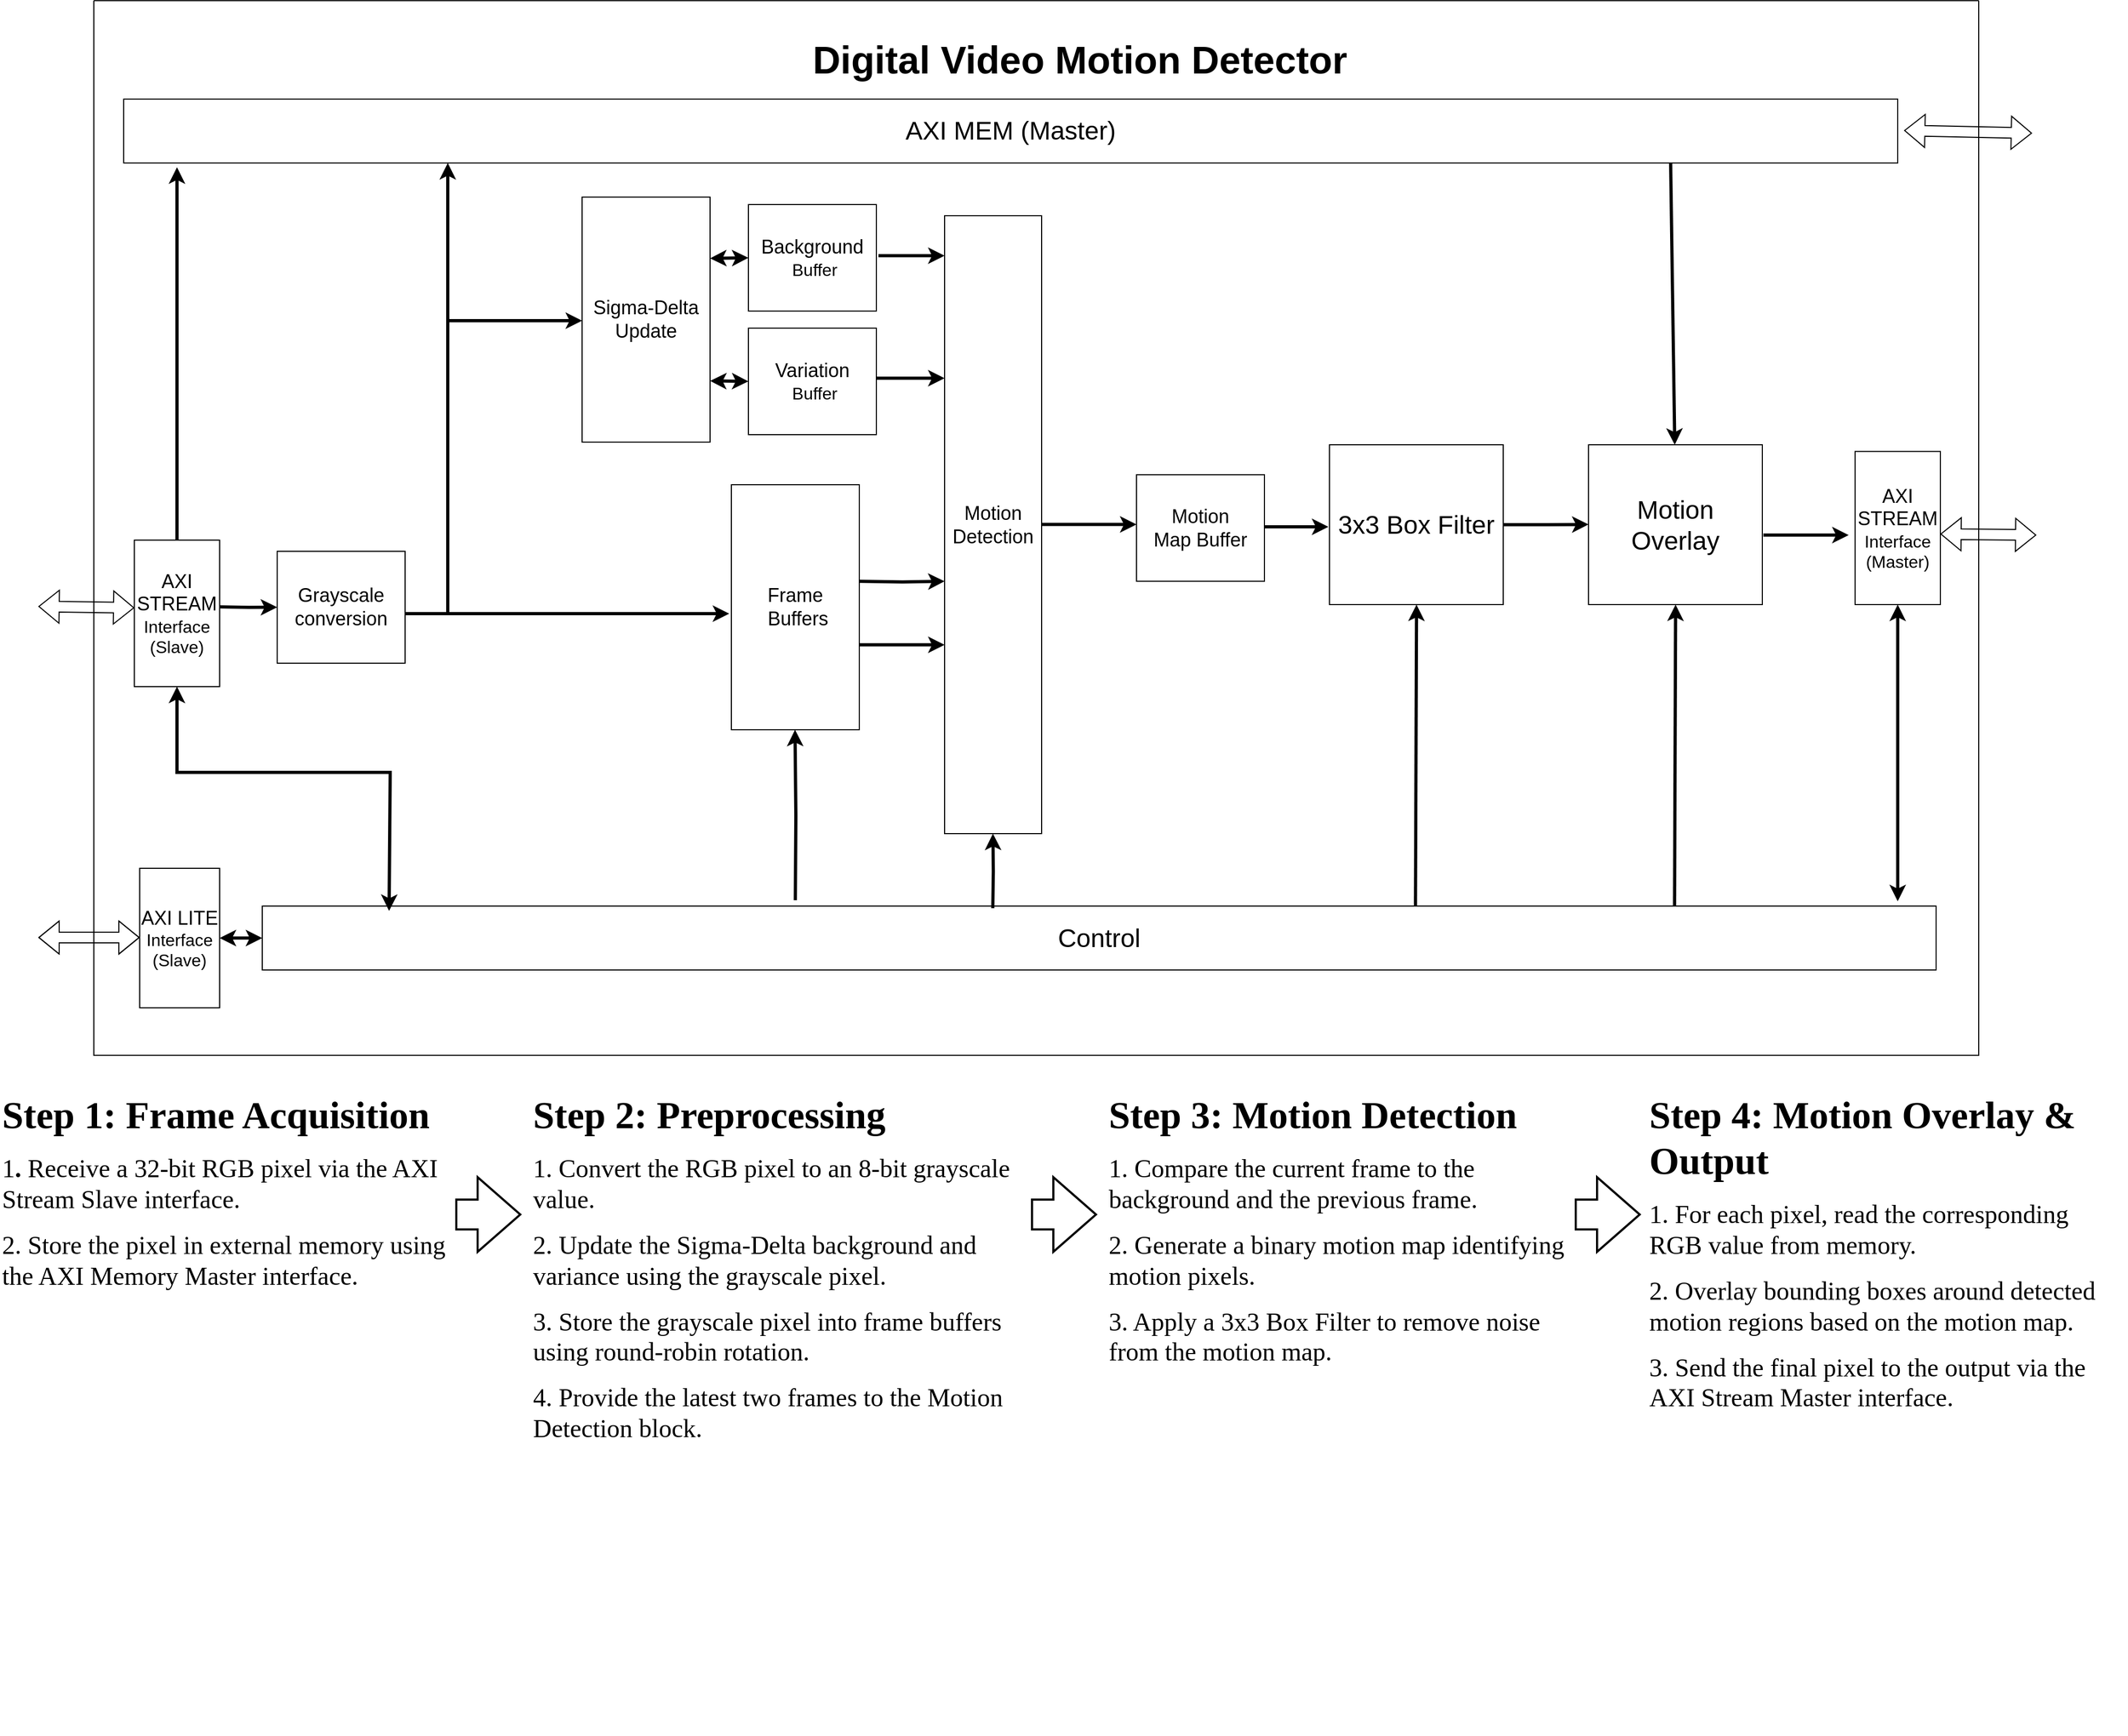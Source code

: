<mxfile version="26.2.14">
  <diagram name="Page-1" id="8psTu5joOEkHxSPbt8DS">
    <mxGraphModel dx="3153" dy="3122" grid="1" gridSize="10" guides="1" tooltips="1" connect="1" arrows="1" fold="1" page="1" pageScale="1" pageWidth="827" pageHeight="1169" math="0" shadow="0">
      <root>
        <mxCell id="0" />
        <mxCell id="1" parent="0" />
        <mxCell id="5wcGb58u3SQSDJ49Bvyi-14" value="" style="edgeStyle=orthogonalEdgeStyle;rounded=0;orthogonalLoop=1;jettySize=auto;html=1;strokeWidth=3;entryX=0;entryY=0.5;entryDx=0;entryDy=0;" parent="1" target="5wcGb58u3SQSDJ49Bvyi-4" edge="1">
          <mxGeometry relative="1" as="geometry">
            <mxPoint x="280" y="124.33" as="targetPoint" />
            <mxPoint x="240" y="124.58" as="sourcePoint" />
          </mxGeometry>
        </mxCell>
        <mxCell id="5wcGb58u3SQSDJ49Bvyi-1" value="&lt;font style=&quot;font-size: 18px;&quot;&gt;AXI STREAM&lt;/font&gt;&lt;div&gt;&lt;font size=&quot;3&quot;&gt;Interface&lt;/font&gt;&lt;/div&gt;&lt;div&gt;&lt;font size=&quot;3&quot;&gt;(Slave)&lt;/font&gt;&lt;/div&gt;" style="rounded=0;whiteSpace=wrap;html=1;" parent="1" vertex="1">
          <mxGeometry x="160" y="62" width="80" height="137.5" as="geometry" />
        </mxCell>
        <mxCell id="5wcGb58u3SQSDJ49Bvyi-13" value="" style="edgeStyle=orthogonalEdgeStyle;rounded=0;orthogonalLoop=1;jettySize=auto;html=1;strokeWidth=3;" parent="1" edge="1">
          <mxGeometry relative="1" as="geometry">
            <mxPoint x="718" y="131" as="targetPoint" />
            <mxPoint x="408" y="131" as="sourcePoint" />
          </mxGeometry>
        </mxCell>
        <mxCell id="5wcGb58u3SQSDJ49Bvyi-4" value="&lt;font style=&quot;font-size: 18px;&quot;&gt;Grayscale conversion&lt;/font&gt;" style="whiteSpace=wrap;html=1;" parent="1" vertex="1">
          <mxGeometry x="294" y="72.5" width="120" height="105" as="geometry" />
        </mxCell>
        <mxCell id="5wcGb58u3SQSDJ49Bvyi-6" value="&lt;span style=&quot;font-size: 18px;&quot;&gt;Background&lt;/span&gt;&lt;br&gt;&lt;div&gt;&lt;font size=&quot;3&quot;&gt;&amp;nbsp;Buffer&lt;/font&gt;&lt;/div&gt;" style="rounded=0;whiteSpace=wrap;html=1;" parent="1" vertex="1">
          <mxGeometry x="736" y="-253" width="120" height="100" as="geometry" />
        </mxCell>
        <mxCell id="5wcGb58u3SQSDJ49Bvyi-7" value="&lt;span style=&quot;background-color: transparent; color: light-dark(rgb(0, 0, 0), rgb(255, 255, 255)); font-size: 18px;&quot;&gt;Variation&lt;/span&gt;&lt;div&gt;&lt;span style=&quot;font-size: medium; background-color: transparent; color: light-dark(rgb(0, 0, 0), rgb(255, 255, 255));&quot;&gt;&amp;nbsp;Buffer&lt;/span&gt;&lt;/div&gt;" style="rounded=0;whiteSpace=wrap;html=1;" parent="1" vertex="1">
          <mxGeometry x="736" y="-137" width="120" height="100" as="geometry" />
        </mxCell>
        <mxCell id="5wcGb58u3SQSDJ49Bvyi-8" value="&lt;font style=&quot;font-size: 24px;&quot;&gt;AXI MEM (Master)&lt;/font&gt;" style="whiteSpace=wrap;html=1;" parent="1" vertex="1">
          <mxGeometry x="150" y="-352" width="1664" height="60" as="geometry" />
        </mxCell>
        <mxCell id="5wcGb58u3SQSDJ49Bvyi-26" value="" style="edgeStyle=orthogonalEdgeStyle;rounded=0;orthogonalLoop=1;jettySize=auto;html=1;strokeWidth=3;" parent="1" edge="1">
          <mxGeometry relative="1" as="geometry">
            <mxPoint x="1100" y="47.28" as="targetPoint" />
            <mxPoint x="1010" y="47.28" as="sourcePoint" />
            <Array as="points">
              <mxPoint x="1059" y="47.28" />
            </Array>
          </mxGeometry>
        </mxCell>
        <mxCell id="5wcGb58u3SQSDJ49Bvyi-16" value="&lt;font style=&quot;font-size: 18px;&quot;&gt;Motion Detection&lt;/font&gt;" style="whiteSpace=wrap;html=1;" parent="1" vertex="1">
          <mxGeometry x="920" y="-242.5" width="91" height="580" as="geometry" />
        </mxCell>
        <mxCell id="5wcGb58u3SQSDJ49Bvyi-23" value="" style="endArrow=classic;html=1;rounded=0;strokeWidth=3;exitX=0.5;exitY=0;exitDx=0;exitDy=0;" parent="1" source="5wcGb58u3SQSDJ49Bvyi-1" edge="1">
          <mxGeometry width="50" height="50" relative="1" as="geometry">
            <mxPoint x="136" y="135" as="sourcePoint" />
            <mxPoint x="200" y="-288" as="targetPoint" />
          </mxGeometry>
        </mxCell>
        <mxCell id="5wcGb58u3SQSDJ49Bvyi-30" value="" style="edgeStyle=orthogonalEdgeStyle;rounded=0;orthogonalLoop=1;jettySize=auto;html=1;strokeWidth=3;" parent="1" source="5wcGb58u3SQSDJ49Bvyi-25" edge="1">
          <mxGeometry relative="1" as="geometry">
            <mxPoint x="1524" y="47.25" as="targetPoint" />
          </mxGeometry>
        </mxCell>
        <mxCell id="5wcGb58u3SQSDJ49Bvyi-25" value="&lt;font style=&quot;font-size: 24px;&quot;&gt;3x3 Box Filter&lt;/font&gt;" style="rounded=0;whiteSpace=wrap;html=1;" parent="1" vertex="1">
          <mxGeometry x="1281" y="-27.5" width="163" height="150" as="geometry" />
        </mxCell>
        <mxCell id="5wcGb58u3SQSDJ49Bvyi-29" value="" style="endArrow=classic;html=1;rounded=0;strokeWidth=3;exitX=0.872;exitY=0.996;exitDx=0;exitDy=0;exitPerimeter=0;" parent="1" source="5wcGb58u3SQSDJ49Bvyi-8" edge="1">
          <mxGeometry width="50" height="50" relative="1" as="geometry">
            <mxPoint x="1600" y="-290" as="sourcePoint" />
            <mxPoint x="1604.87" y="-27.5" as="targetPoint" />
          </mxGeometry>
        </mxCell>
        <mxCell id="5wcGb58u3SQSDJ49Bvyi-43" value="" style="shape=flexArrow;endArrow=classic;startArrow=classic;html=1;rounded=0;entryX=0;entryY=0.5;entryDx=0;entryDy=0;" parent="1" edge="1">
          <mxGeometry width="100" height="100" relative="1" as="geometry">
            <mxPoint x="70" y="124.23" as="sourcePoint" />
            <mxPoint x="160" y="125.48" as="targetPoint" />
          </mxGeometry>
        </mxCell>
        <mxCell id="5wcGb58u3SQSDJ49Bvyi-44" value="" style="shape=flexArrow;endArrow=classic;startArrow=classic;html=1;rounded=0;" parent="1" edge="1">
          <mxGeometry width="100" height="100" relative="1" as="geometry">
            <mxPoint x="70" y="435" as="sourcePoint" />
            <mxPoint x="165" y="435.02" as="targetPoint" />
            <Array as="points">
              <mxPoint x="125" y="435.02" />
            </Array>
          </mxGeometry>
        </mxCell>
        <mxCell id="5wcGb58u3SQSDJ49Bvyi-45" value="" style="shape=flexArrow;endArrow=classic;startArrow=classic;html=1;rounded=0;entryX=0;entryY=0.5;entryDx=0;entryDy=0;" parent="1" edge="1">
          <mxGeometry width="100" height="100" relative="1" as="geometry">
            <mxPoint x="1854" y="56.25" as="sourcePoint" />
            <mxPoint x="1944" y="57.25" as="targetPoint" />
          </mxGeometry>
        </mxCell>
        <mxCell id="5wcGb58u3SQSDJ49Bvyi-49" value="" style="shape=flexArrow;endArrow=classic;startArrow=classic;html=1;rounded=0;" parent="1" edge="1">
          <mxGeometry width="100" height="100" relative="1" as="geometry">
            <mxPoint x="1820" y="-322.5" as="sourcePoint" />
            <mxPoint x="1940" y="-320" as="targetPoint" />
          </mxGeometry>
        </mxCell>
        <mxCell id="82p9OovAjXmLQtIsP7t_-12" value="&lt;span style=&quot;font-size: 18px;&quot;&gt;Sigma-Delta&lt;/span&gt;&lt;div&gt;&lt;span style=&quot;font-size: 18px;&quot;&gt;Update&lt;/span&gt;&lt;/div&gt;" style="rounded=0;whiteSpace=wrap;html=1;" parent="1" vertex="1">
          <mxGeometry x="580" y="-260" width="120" height="230" as="geometry" />
        </mxCell>
        <mxCell id="82p9OovAjXmLQtIsP7t_-13" value="" style="endArrow=classic;startArrow=classic;html=1;rounded=0;exitX=1;exitY=0.75;exitDx=0;exitDy=0;entryX=0;entryY=0.5;entryDx=0;entryDy=0;strokeWidth=3;" parent="1" source="82p9OovAjXmLQtIsP7t_-12" target="5wcGb58u3SQSDJ49Bvyi-7" edge="1">
          <mxGeometry width="50" height="50" relative="1" as="geometry">
            <mxPoint x="696" y="60" as="sourcePoint" />
            <mxPoint x="731" y="60" as="targetPoint" />
          </mxGeometry>
        </mxCell>
        <mxCell id="82p9OovAjXmLQtIsP7t_-14" value="" style="endArrow=classic;startArrow=classic;html=1;rounded=0;exitX=1;exitY=0.25;exitDx=0;exitDy=0;entryX=0;entryY=0.5;entryDx=0;entryDy=0;strokeWidth=3;" parent="1" source="82p9OovAjXmLQtIsP7t_-12" target="5wcGb58u3SQSDJ49Bvyi-6" edge="1">
          <mxGeometry width="50" height="50" relative="1" as="geometry">
            <mxPoint x="706" y="120" as="sourcePoint" />
            <mxPoint x="741" y="120" as="targetPoint" />
          </mxGeometry>
        </mxCell>
        <mxCell id="82p9OovAjXmLQtIsP7t_-15" value="" style="edgeStyle=orthogonalEdgeStyle;rounded=0;orthogonalLoop=1;jettySize=auto;html=1;strokeWidth=3;" parent="1" edge="1">
          <mxGeometry relative="1" as="geometry">
            <mxPoint x="580" y="-144" as="targetPoint" />
            <mxPoint x="454" y="131" as="sourcePoint" />
            <Array as="points">
              <mxPoint x="454" y="-144" />
            </Array>
          </mxGeometry>
        </mxCell>
        <mxCell id="82p9OovAjXmLQtIsP7t_-16" value="" style="edgeStyle=orthogonalEdgeStyle;rounded=0;orthogonalLoop=1;jettySize=auto;html=1;strokeWidth=3;" parent="1" edge="1">
          <mxGeometry relative="1" as="geometry">
            <mxPoint x="920" y="-205" as="targetPoint" />
            <mxPoint x="858" y="-205" as="sourcePoint" />
          </mxGeometry>
        </mxCell>
        <mxCell id="82p9OovAjXmLQtIsP7t_-17" value="" style="edgeStyle=orthogonalEdgeStyle;rounded=0;orthogonalLoop=1;jettySize=auto;html=1;strokeWidth=3;" parent="1" edge="1">
          <mxGeometry relative="1" as="geometry">
            <mxPoint x="920" y="-90" as="targetPoint" />
            <mxPoint x="856" y="-90" as="sourcePoint" />
          </mxGeometry>
        </mxCell>
        <mxCell id="82p9OovAjXmLQtIsP7t_-18" value="&lt;font style=&quot;font-size: 24px;&quot;&gt;Motion Overlay&lt;/font&gt;" style="rounded=0;whiteSpace=wrap;html=1;" parent="1" vertex="1">
          <mxGeometry x="1524" y="-27.5" width="163" height="150" as="geometry" />
        </mxCell>
        <mxCell id="5wcGb58u3SQSDJ49Bvyi-28" value="&lt;font style=&quot;font-size: 18px;&quot;&gt;AXI STREAM&lt;/font&gt;&lt;div&gt;&lt;font size=&quot;3&quot;&gt;Interface&lt;/font&gt;&lt;/div&gt;&lt;div&gt;&lt;font size=&quot;3&quot;&gt;(Master)&lt;/font&gt;&lt;/div&gt;" style="rounded=0;whiteSpace=wrap;html=1;" parent="1" vertex="1">
          <mxGeometry x="1774" y="-21.25" width="80" height="143.75" as="geometry" />
        </mxCell>
        <mxCell id="82p9OovAjXmLQtIsP7t_-20" value="" style="edgeStyle=orthogonalEdgeStyle;rounded=0;orthogonalLoop=1;jettySize=auto;html=1;strokeWidth=3;" parent="1" edge="1">
          <mxGeometry relative="1" as="geometry">
            <mxPoint x="1688" y="57.25" as="sourcePoint" />
            <mxPoint x="1768" y="57.25" as="targetPoint" />
          </mxGeometry>
        </mxCell>
        <mxCell id="1Rf1SUsvrOOBmwsHc8l4-15" value="" style="swimlane;startSize=0;" parent="1" vertex="1">
          <mxGeometry x="122" y="-444.37" width="1768" height="990" as="geometry" />
        </mxCell>
        <mxCell id="1Rf1SUsvrOOBmwsHc8l4-16" value="&lt;font style=&quot;font-size: 36px;&quot;&gt;&lt;b&gt;Digital Video Motion Detector&lt;/b&gt;&lt;/font&gt;" style="text;html=1;align=center;verticalAlign=middle;whiteSpace=wrap;rounded=0;" parent="1Rf1SUsvrOOBmwsHc8l4-15" vertex="1">
          <mxGeometry x="660" y="40" width="530" height="30" as="geometry" />
        </mxCell>
        <mxCell id="1Rf1SUsvrOOBmwsHc8l4-17" value="&lt;font style=&quot;font-size: 18px;&quot;&gt;AXI LITE&lt;/font&gt;&lt;div&gt;&lt;font size=&quot;3&quot;&gt;Interface&lt;/font&gt;&lt;/div&gt;&lt;div&gt;&lt;font size=&quot;3&quot;&gt;(Slave)&lt;/font&gt;&lt;/div&gt;" style="whiteSpace=wrap;html=1;" parent="1" vertex="1">
          <mxGeometry x="165" y="370" width="75" height="131" as="geometry" />
        </mxCell>
        <mxCell id="1Rf1SUsvrOOBmwsHc8l4-18" value="&lt;font style=&quot;font-size: 24px;&quot;&gt;Control&lt;/font&gt;" style="rounded=0;whiteSpace=wrap;html=1;" parent="1" vertex="1">
          <mxGeometry x="280" y="405.5" width="1570" height="60" as="geometry" />
        </mxCell>
        <mxCell id="1Rf1SUsvrOOBmwsHc8l4-19" value="" style="endArrow=classic;startArrow=classic;html=1;rounded=0;exitX=1;exitY=0.5;exitDx=0;exitDy=0;entryX=0;entryY=0.5;entryDx=0;entryDy=0;strokeWidth=3;" parent="1" source="1Rf1SUsvrOOBmwsHc8l4-17" target="1Rf1SUsvrOOBmwsHc8l4-18" edge="1">
          <mxGeometry width="50" height="50" relative="1" as="geometry">
            <mxPoint x="354" y="125.5" as="sourcePoint" />
            <mxPoint x="404" y="75.5" as="targetPoint" />
          </mxGeometry>
        </mxCell>
        <mxCell id="NFXl4zrB0YOdTl866a_t-1" value="" style="edgeStyle=orthogonalEdgeStyle;rounded=0;orthogonalLoop=1;jettySize=auto;html=1;strokeWidth=3;" parent="1" edge="1">
          <mxGeometry relative="1" as="geometry">
            <mxPoint x="1220" y="49.5" as="sourcePoint" />
            <mxPoint x="1280" y="49.5" as="targetPoint" />
          </mxGeometry>
        </mxCell>
        <mxCell id="NFXl4zrB0YOdTl866a_t-2" value="&lt;span style=&quot;font-size: 18px;&quot;&gt;Motion&lt;/span&gt;&lt;div&gt;&lt;span style=&quot;font-size: 18px;&quot;&gt;Map Buffer&lt;/span&gt;&lt;/div&gt;" style="rounded=0;whiteSpace=wrap;html=1;" parent="1" vertex="1">
          <mxGeometry x="1100" y="0.62" width="120" height="100" as="geometry" />
        </mxCell>
        <mxCell id="YUo0tV-gyAyulcyTNa2H-2" value="" style="endArrow=classic;html=1;rounded=0;strokeWidth=3;" parent="1" edge="1">
          <mxGeometry width="50" height="50" relative="1" as="geometry">
            <mxPoint x="454" y="-142" as="sourcePoint" />
            <mxPoint x="454" y="-292" as="targetPoint" />
          </mxGeometry>
        </mxCell>
        <mxCell id="YUo0tV-gyAyulcyTNa2H-4" value="" style="edgeStyle=orthogonalEdgeStyle;rounded=0;orthogonalLoop=1;jettySize=auto;html=1;strokeWidth=3;" parent="1" edge="1">
          <mxGeometry relative="1" as="geometry">
            <mxPoint x="920" y="160.25" as="targetPoint" />
            <mxPoint x="840" y="160.3" as="sourcePoint" />
          </mxGeometry>
        </mxCell>
        <mxCell id="YUo0tV-gyAyulcyTNa2H-6" value="" style="edgeStyle=orthogonalEdgeStyle;rounded=0;orthogonalLoop=1;jettySize=auto;html=1;strokeWidth=3;entryX=1;entryY=0.5;entryDx=0;entryDy=0;" parent="1" edge="1">
          <mxGeometry relative="1" as="geometry">
            <mxPoint x="779.7" y="240" as="targetPoint" />
            <mxPoint x="780" y="400" as="sourcePoint" />
          </mxGeometry>
        </mxCell>
        <mxCell id="YUo0tV-gyAyulcyTNa2H-10" value="" style="endArrow=classic;html=1;rounded=0;strokeWidth=3;entryX=0.5;entryY=1;entryDx=0;entryDy=0;exitX=0.978;exitY=0.007;exitDx=0;exitDy=0;exitPerimeter=0;" parent="1" edge="1">
          <mxGeometry width="50" height="50" relative="1" as="geometry">
            <mxPoint x="1604.67" y="405.5" as="sourcePoint" />
            <mxPoint x="1605.67" y="122.5" as="targetPoint" />
          </mxGeometry>
        </mxCell>
        <mxCell id="YUo0tV-gyAyulcyTNa2H-11" value="" style="endArrow=classic;html=1;rounded=0;strokeWidth=3;entryX=0.5;entryY=1;entryDx=0;entryDy=0;exitX=0.978;exitY=0.007;exitDx=0;exitDy=0;exitPerimeter=0;" parent="1" edge="1">
          <mxGeometry width="50" height="50" relative="1" as="geometry">
            <mxPoint x="1361.67" y="405.5" as="sourcePoint" />
            <mxPoint x="1362.67" y="122.5" as="targetPoint" />
          </mxGeometry>
        </mxCell>
        <mxCell id="YUo0tV-gyAyulcyTNa2H-13" value="" style="edgeStyle=orthogonalEdgeStyle;rounded=0;orthogonalLoop=1;jettySize=auto;html=1;strokeWidth=3;" parent="1" edge="1">
          <mxGeometry relative="1" as="geometry">
            <mxPoint x="965.32" y="337.5" as="targetPoint" />
            <mxPoint x="965.2" y="407.5" as="sourcePoint" />
          </mxGeometry>
        </mxCell>
        <mxCell id="YUo0tV-gyAyulcyTNa2H-15" value="" style="endArrow=classic;startArrow=classic;html=1;rounded=0;exitX=0.5;exitY=1;exitDx=0;exitDy=0;strokeWidth=3;" parent="1" source="5wcGb58u3SQSDJ49Bvyi-28" edge="1">
          <mxGeometry width="50" height="50" relative="1" as="geometry">
            <mxPoint x="620" y="700" as="sourcePoint" />
            <mxPoint x="1814" y="401" as="targetPoint" />
          </mxGeometry>
        </mxCell>
        <mxCell id="YUo0tV-gyAyulcyTNa2H-16" value="" style="endArrow=classic;startArrow=classic;html=1;rounded=0;exitX=0.5;exitY=1;exitDx=0;exitDy=0;strokeWidth=3;entryX=0.057;entryY=0.076;entryDx=0;entryDy=0;entryPerimeter=0;" parent="1" edge="1">
          <mxGeometry width="50" height="50" relative="1" as="geometry">
            <mxPoint x="200" y="199.5" as="sourcePoint" />
            <mxPoint x="398.962" y="410.06" as="targetPoint" />
            <Array as="points">
              <mxPoint x="200" y="280" />
              <mxPoint x="400" y="280" />
            </Array>
          </mxGeometry>
        </mxCell>
        <mxCell id="KWNy_G2wFi_E8i1F_-4x-1" value="&lt;span style=&quot;font-size: 18px;&quot;&gt;Frame&lt;/span&gt;&lt;div&gt;&lt;span style=&quot;font-size: 18px;&quot;&gt;&amp;nbsp;Buffers&lt;/span&gt;&lt;/div&gt;" style="rounded=0;whiteSpace=wrap;html=1;" parent="1" vertex="1">
          <mxGeometry x="720" y="10" width="120" height="230" as="geometry" />
        </mxCell>
        <mxCell id="KWNy_G2wFi_E8i1F_-4x-2" value="" style="edgeStyle=orthogonalEdgeStyle;rounded=0;orthogonalLoop=1;jettySize=auto;html=1;strokeWidth=3;" parent="1" edge="1">
          <mxGeometry relative="1" as="geometry">
            <mxPoint x="920" y="100.62" as="targetPoint" />
            <mxPoint x="840" y="100.67" as="sourcePoint" />
          </mxGeometry>
        </mxCell>
        <mxCell id="Wih975mYUc9LBkL0XSU5-4" value="&lt;h3 class=&quot;&quot; data-end=&quot;190&quot; data-start=&quot;157&quot;&gt;&lt;strong data-end=&quot;190&quot; data-start=&quot;161&quot;&gt;&lt;font face=&quot;Times New Roman&quot; style=&quot;font-size: 36px;&quot;&gt;Step 1: Frame Acquisition&lt;/font&gt;&lt;/strong&gt;&lt;/h3&gt;&lt;h3 class=&quot;&quot; data-end=&quot;190&quot; data-start=&quot;157&quot;&gt;&lt;font face=&quot;Times New Roman&quot; style=&quot;font-size: 24px;&quot;&gt;&lt;span style=&quot;font-weight: normal;&quot; data-end=&quot;190&quot; data-start=&quot;161&quot;&gt;1&lt;/span&gt;&lt;strong style=&quot;&quot; data-end=&quot;190&quot; data-start=&quot;161&quot;&gt;.&amp;nbsp;&lt;/strong&gt;&lt;span style=&quot;background-color: transparent; color: light-dark(rgb(0, 0, 0), rgb(255, 255, 255)); font-weight: normal;&quot;&gt;Receive a 32-bit RGB pixel via the &lt;/span&gt;&lt;span style=&quot;background-color: transparent; color: light-dark(rgb(0, 0, 0), rgb(255, 255, 255)); font-weight: normal;&quot; data-end=&quot;248&quot; data-start=&quot;228&quot;&gt;AXI Stream Slave&lt;/span&gt;&lt;span style=&quot;background-color: transparent; color: light-dark(rgb(0, 0, 0), rgb(255, 255, 255)); font-weight: normal;&quot;&gt; interface.&lt;/span&gt;&lt;/font&gt;&lt;/h3&gt;&lt;h3 class=&quot;&quot; data-end=&quot;190&quot; data-start=&quot;157&quot;&gt;&lt;font style=&quot;font-size: 24px;&quot; face=&quot;Times New Roman&quot;&gt;&lt;span style=&quot;background-color: transparent; color: light-dark(rgb(0, 0, 0), rgb(255, 255, 255)); font-weight: normal;&quot;&gt;2.&amp;nbsp;&lt;/span&gt;&lt;span style=&quot;background-color: transparent; color: light-dark(rgb(0, 0, 0), rgb(255, 255, 255)); font-weight: normal;&quot;&gt;Store the pixel in external memory using the &lt;/span&gt;&lt;span style=&quot;background-color: transparent; color: light-dark(rgb(0, 0, 0), rgb(255, 255, 255)); font-weight: normal;&quot; data-end=&quot;330&quot; data-start=&quot;309&quot;&gt;AXI Memory Master&lt;/span&gt;&lt;span style=&quot;background-color: transparent; color: light-dark(rgb(0, 0, 0), rgb(255, 255, 255)); font-weight: normal;&quot;&gt; interface.&lt;/span&gt;&lt;/font&gt;&lt;/h3&gt;" style="text;html=1;whiteSpace=wrap;overflow=hidden;rounded=0;" vertex="1" parent="1">
          <mxGeometry x="34" y="560" width="450" height="360" as="geometry" />
        </mxCell>
        <mxCell id="Wih975mYUc9LBkL0XSU5-5" value="&lt;h3 class=&quot;&quot; data-end=&quot;377&quot; data-start=&quot;348&quot;&gt;&lt;strong data-end=&quot;377&quot; data-start=&quot;352&quot;&gt;&lt;font face=&quot;Times New Roman&quot; style=&quot;font-size: 36px;&quot;&gt;Step 2: Preprocessing&lt;/font&gt;&lt;/strong&gt;&lt;/h3&gt;&lt;h3 class=&quot;&quot; data-end=&quot;377&quot; data-start=&quot;348&quot;&gt;&lt;font face=&quot;Times New Roman&quot; style=&quot;font-size: 24px;&quot;&gt;&lt;span style=&quot;background-color: transparent; color: light-dark(rgb(0, 0, 0), rgb(255, 255, 255)); font-weight: normal;&quot;&gt;1.&amp;nbsp;&lt;/span&gt;&lt;span style=&quot;background-color: transparent; color: light-dark(rgb(0, 0, 0), rgb(255, 255, 255)); font-weight: normal;&quot;&gt;Convert the RGB pixel to an 8-bit grayscale value.&lt;/span&gt;&lt;/font&gt;&lt;/h3&gt;&lt;h3 class=&quot;&quot; data-end=&quot;377&quot; data-start=&quot;348&quot;&gt;&lt;font face=&quot;Times New Roman&quot; style=&quot;font-size: 24px;&quot;&gt;&lt;span style=&quot;background-color: transparent; color: light-dark(rgb(0, 0, 0), rgb(255, 255, 255)); font-weight: normal;&quot;&gt;2. Update the &lt;/span&gt;&lt;span style=&quot;font-weight: normal;&quot;&gt;&lt;span style=&quot;background-color: transparent; color: light-dark(rgb(0, 0, 0), rgb(255, 255, 255));&quot; data-end=&quot;472&quot; data-start=&quot;446&quot;&gt;Sigma-Delta background&lt;/span&gt;&lt;span style=&quot;background-color: transparent; color: light-dark(rgb(0, 0, 0), rgb(255, 255, 255));&quot;&gt; &lt;/span&gt;&lt;/span&gt;&lt;span style=&quot;background-color: transparent; color: light-dark(rgb(0, 0, 0), rgb(255, 255, 255)); font-weight: normal;&quot;&gt;and &lt;/span&gt;&lt;span style=&quot;background-color: transparent; color: light-dark(rgb(0, 0, 0), rgb(255, 255, 255)); font-weight: normal;&quot; data-end=&quot;489&quot; data-start=&quot;477&quot;&gt;variance&lt;/span&gt;&lt;span style=&quot;background-color: transparent; color: light-dark(rgb(0, 0, 0), rgb(255, 255, 255)); font-weight: normal;&quot;&gt; using the grayscale pixel.&lt;/span&gt;&lt;/font&gt;&lt;/h3&gt;&lt;h3 class=&quot;&quot; data-end=&quot;377&quot; data-start=&quot;348&quot;&gt;&lt;font face=&quot;Times New Roman&quot; style=&quot;font-size: 24px;&quot;&gt;&lt;span style=&quot;background-color: transparent; color: light-dark(rgb(0, 0, 0), rgb(255, 255, 255)); font-weight: normal;&quot;&gt;3. Store the grayscale pixel into &lt;/span&gt;&lt;span style=&quot;background-color: transparent; color: light-dark(rgb(0, 0, 0), rgb(255, 255, 255)); font-weight: normal;&quot; data-end=&quot;569&quot; data-start=&quot;552&quot;&gt;frame buffers&lt;/span&gt;&lt;span style=&quot;background-color: transparent; color: light-dark(rgb(0, 0, 0), rgb(255, 255, 255)); font-weight: normal;&quot;&gt; using round-robin rotation.&lt;/span&gt;&lt;/font&gt;&lt;/h3&gt;&lt;h3 class=&quot;&quot; data-end=&quot;377&quot; data-start=&quot;348&quot;&gt;&lt;font face=&quot;Times New Roman&quot; style=&quot;font-size: 24px;&quot;&gt;&lt;span style=&quot;background-color: transparent; color: light-dark(rgb(0, 0, 0), rgb(255, 255, 255)); font-weight: normal;&quot;&gt;4. Provide the latest two frames to the &lt;/span&gt;&lt;span style=&quot;background-color: transparent; color: light-dark(rgb(0, 0, 0), rgb(255, 255, 255)); font-weight: normal;&quot; data-end=&quot;659&quot; data-start=&quot;639&quot;&gt;Motion Detection&lt;/span&gt;&lt;span style=&quot;background-color: transparent; color: light-dark(rgb(0, 0, 0), rgb(255, 255, 255)); font-weight: normal;&quot;&gt; block.&lt;/span&gt;&lt;/font&gt;&lt;/h3&gt;" style="text;html=1;whiteSpace=wrap;overflow=hidden;rounded=0;" vertex="1" parent="1">
          <mxGeometry x="532" y="560" width="450" height="620" as="geometry" />
        </mxCell>
        <mxCell id="Wih975mYUc9LBkL0XSU5-8" value="" style="verticalLabelPosition=bottom;verticalAlign=top;html=1;strokeWidth=2;shape=mxgraph.arrows2.arrow;dy=0.6;dx=40;notch=0;" vertex="1" parent="1">
          <mxGeometry x="462" y="660" width="60" height="70" as="geometry" />
        </mxCell>
        <mxCell id="Wih975mYUc9LBkL0XSU5-10" value="&lt;h3 class=&quot;&quot; data-end=&quot;705&quot; data-start=&quot;673&quot;&gt;&lt;strong data-end=&quot;705&quot; data-start=&quot;677&quot;&gt;&lt;font face=&quot;Times New Roman&quot; style=&quot;font-size: 36px;&quot;&gt;Step 3: Motion Detection&lt;/font&gt;&lt;/strong&gt;&lt;/h3&gt;&lt;h3 class=&quot;&quot; data-end=&quot;705&quot; data-start=&quot;673&quot;&gt;&lt;font style=&quot;font-size: 24px;&quot; face=&quot;Times New Roman&quot;&gt;&lt;span style=&quot;background-color: transparent; color: light-dark(rgb(0, 0, 0), rgb(255, 255, 255));&quot;&gt;&lt;span style=&quot;font-weight: normal;&quot;&gt;1.&lt;/span&gt;&amp;nbsp;&lt;/span&gt;&lt;span style=&quot;background-color: transparent; color: light-dark(rgb(0, 0, 0), rgb(255, 255, 255)); font-weight: normal;&quot;&gt;Compare the current frame to the background and the previous frame.&lt;/span&gt;&lt;/font&gt;&lt;/h3&gt;&lt;h3 class=&quot;&quot; data-end=&quot;705&quot; data-start=&quot;673&quot;&gt;&lt;font style=&quot;font-size: 24px;&quot; face=&quot;Times New Roman&quot;&gt;&lt;span style=&quot;background-color: transparent; color: light-dark(rgb(0, 0, 0), rgb(255, 255, 255)); font-weight: normal;&quot;&gt;2. Generate a binary &lt;/span&gt;&lt;span style=&quot;background-color: transparent; color: light-dark(rgb(0, 0, 0), rgb(255, 255, 255)); font-weight: normal;&quot; data-end=&quot;812&quot; data-start=&quot;798&quot;&gt;motion map&lt;/span&gt;&lt;span style=&quot;background-color: transparent; color: light-dark(rgb(0, 0, 0), rgb(255, 255, 255)); font-weight: normal;&quot;&gt; identifying motion pixels.&lt;/span&gt;&lt;/font&gt;&lt;/h3&gt;&lt;h3 class=&quot;&quot; data-end=&quot;705&quot; data-start=&quot;673&quot;&gt;&lt;font style=&quot;font-size: 24px;&quot; face=&quot;Times New Roman&quot;&gt;&lt;span style=&quot;background-color: transparent; color: light-dark(rgb(0, 0, 0), rgb(255, 255, 255)); font-weight: normal;&quot;&gt;3. Apply a &lt;/span&gt;&lt;span style=&quot;background-color: transparent; color: light-dark(rgb(0, 0, 0), rgb(255, 255, 255)); font-weight: normal;&quot; data-end=&quot;870&quot; data-start=&quot;852&quot;&gt;3x3 Box Filter&lt;/span&gt;&lt;span style=&quot;background-color: transparent; color: light-dark(rgb(0, 0, 0), rgb(255, 255, 255)); font-weight: normal;&quot;&gt; to remove noise from the motion map.&lt;/span&gt;&lt;/font&gt;&lt;/h3&gt;&lt;h1 style=&quot;margin-top: 0px;&quot;&gt;&lt;ul data-end=&quot;907&quot; data-start=&quot;706&quot;&gt;&lt;br&gt;&lt;/ul&gt;&lt;/h1&gt;" style="text;html=1;whiteSpace=wrap;overflow=hidden;rounded=0;" vertex="1" parent="1">
          <mxGeometry x="1072" y="560" width="450" height="360" as="geometry" />
        </mxCell>
        <mxCell id="Wih975mYUc9LBkL0XSU5-11" value="&lt;h3 class=&quot;&quot; data-end=&quot;953&quot; data-start=&quot;914&quot;&gt;&lt;strong data-end=&quot;953&quot; data-start=&quot;918&quot;&gt;&lt;font face=&quot;Times New Roman&quot; style=&quot;font-size: 36px;&quot;&gt;Step 4: Motion Overlay &amp;amp; Output&lt;/font&gt;&lt;/strong&gt;&lt;/h3&gt;&lt;h3 class=&quot;&quot; data-end=&quot;953&quot; data-start=&quot;914&quot;&gt;&lt;font style=&quot;font-size: 24px;&quot; face=&quot;Times New Roman&quot;&gt;&lt;span style=&quot;background-color: transparent; color: light-dark(rgb(0, 0, 0), rgb(255, 255, 255));&quot;&gt;&lt;span style=&quot;font-weight: normal;&quot;&gt;1.&lt;/span&gt;&amp;nbsp;&lt;/span&gt;&lt;span style=&quot;background-color: transparent; color: light-dark(rgb(0, 0, 0), rgb(255, 255, 255)); font-weight: normal;&quot;&gt;For each pixel, read the corresponding RGB value from memory.&lt;/span&gt;&lt;/font&gt;&lt;/h3&gt;&lt;h3 class=&quot;&quot; data-end=&quot;953&quot; data-start=&quot;914&quot;&gt;&lt;font style=&quot;font-size: 24px;&quot; face=&quot;Times New Roman&quot;&gt;&lt;span style=&quot;background-color: transparent; color: light-dark(rgb(0, 0, 0), rgb(255, 255, 255)); font-weight: normal;&quot;&gt;2. Overlay &lt;/span&gt;&lt;span style=&quot;font-weight: normal;&quot;&gt;&lt;span style=&quot;background-color: transparent; color: light-dark(rgb(0, 0, 0), rgb(255, 255, 255));&quot; data-end=&quot;1048&quot; data-start=&quot;1030&quot;&gt;bounding boxes&lt;/span&gt;&lt;span style=&quot;background-color: transparent; color: light-dark(rgb(0, 0, 0), rgb(255, 255, 255));&quot;&gt; &lt;/span&gt;&lt;/span&gt;&lt;span style=&quot;background-color: transparent; color: light-dark(rgb(0, 0, 0), rgb(255, 255, 255)); font-weight: normal;&quot;&gt;around detected motion regions based on the motion map.&lt;/span&gt;&lt;/font&gt;&lt;/h3&gt;&lt;h3 class=&quot;&quot; data-end=&quot;953&quot; data-start=&quot;914&quot;&gt;&lt;font style=&quot;font-size: 24px;&quot; face=&quot;Times New Roman&quot;&gt;&lt;span style=&quot;background-color: transparent; color: light-dark(rgb(0, 0, 0), rgb(255, 255, 255)); font-weight: normal;&quot;&gt;3. Send the final pixel to the output via the &lt;/span&gt;&lt;span style=&quot;background-color: transparent; color: light-dark(rgb(0, 0, 0), rgb(255, 255, 255)); font-weight: normal;&quot; data-end=&quot;1173&quot; data-start=&quot;1152&quot;&gt;AXI Stream Master&lt;/span&gt;&lt;span style=&quot;background-color: transparent; color: light-dark(rgb(0, 0, 0), rgb(255, 255, 255)); font-weight: normal;&quot;&gt; interface.&lt;/span&gt;&lt;/font&gt;&lt;/h3&gt;" style="text;html=1;whiteSpace=wrap;overflow=hidden;rounded=0;" vertex="1" parent="1">
          <mxGeometry x="1579" y="560" width="450" height="490" as="geometry" />
        </mxCell>
        <mxCell id="Wih975mYUc9LBkL0XSU5-12" value="" style="verticalLabelPosition=bottom;verticalAlign=top;html=1;strokeWidth=2;shape=mxgraph.arrows2.arrow;dy=0.6;dx=40;notch=0;" vertex="1" parent="1">
          <mxGeometry x="1002" y="660" width="60" height="70" as="geometry" />
        </mxCell>
        <mxCell id="Wih975mYUc9LBkL0XSU5-13" value="" style="verticalLabelPosition=bottom;verticalAlign=top;html=1;strokeWidth=2;shape=mxgraph.arrows2.arrow;dy=0.6;dx=40;notch=0;" vertex="1" parent="1">
          <mxGeometry x="1512" y="660" width="60" height="70" as="geometry" />
        </mxCell>
      </root>
    </mxGraphModel>
  </diagram>
</mxfile>
